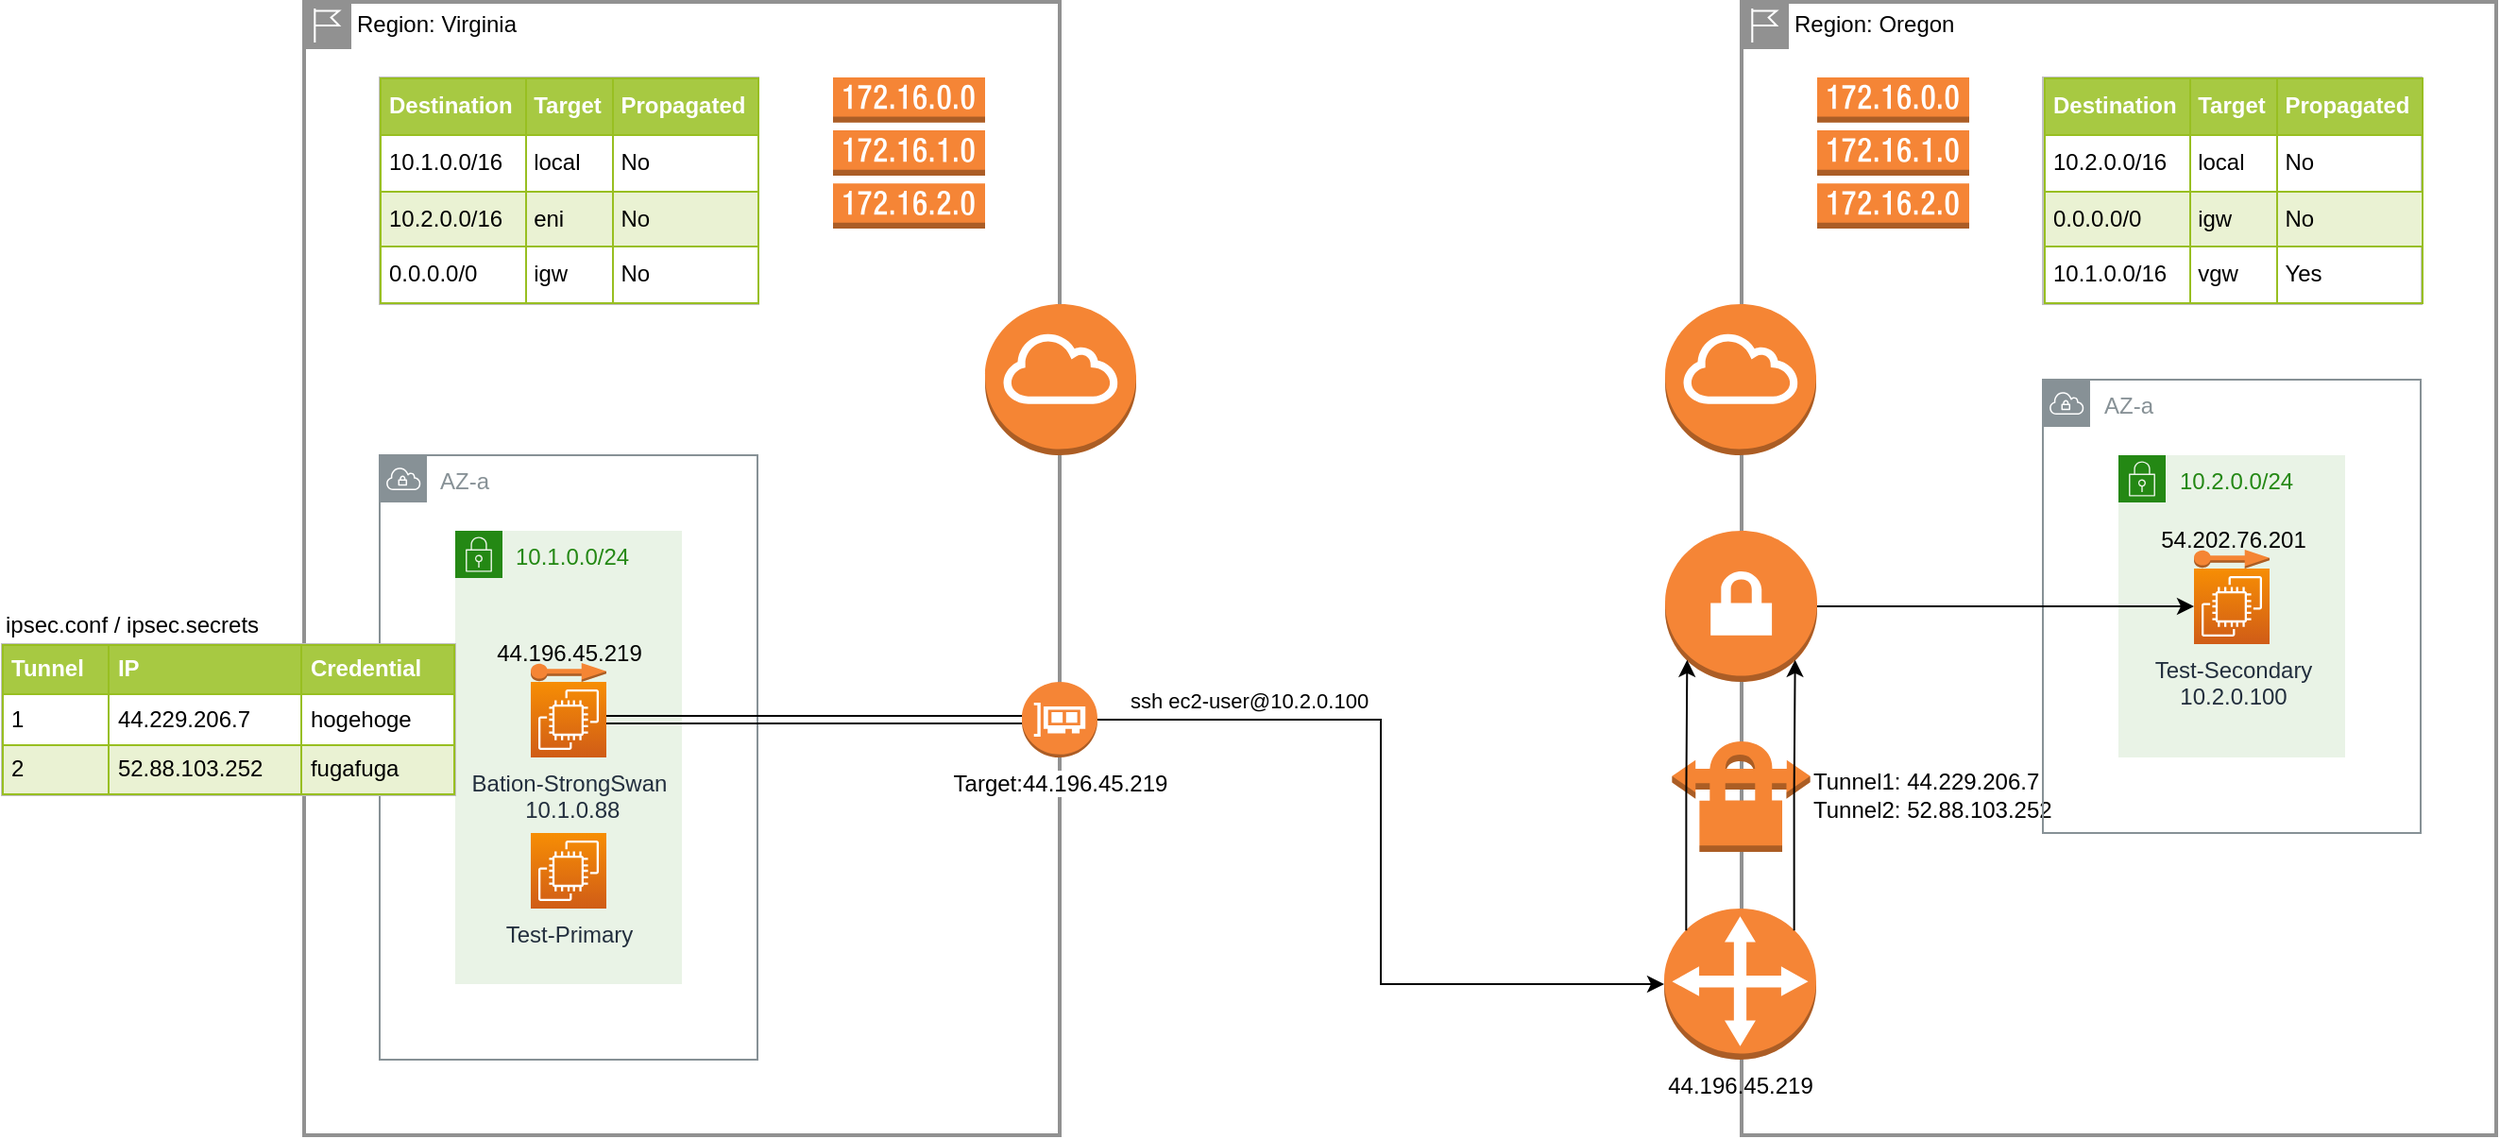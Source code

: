 <mxfile version="14.9.1" type="device" pages="3"><diagram id="AfptASNj2ObdEE3Dz590" name="lab1"><mxGraphModel dx="1106" dy="2672" grid="1" gridSize="10" guides="1" tooltips="1" connect="1" arrows="1" fold="1" page="1" pageScale="1" pageWidth="850" pageHeight="1100" math="0" shadow="0"><root><mxCell id="0"/><mxCell id="1" parent="0"/><mxCell id="uBZMETc985-yyvX-HR9V-3" value="Region: Oregon" style="shape=mxgraph.ibm.box;prType=region;fontStyle=0;verticalAlign=top;align=left;spacingLeft=32;spacingTop=4;fillColor=none;rounded=0;whiteSpace=wrap;html=1;strokeColor=#919191;strokeWidth=2;dashed=0;container=1;spacing=-4;collapsible=0;expand=0;recursiveResize=0;" parent="1" vertex="1"><mxGeometry x="961" y="-80" width="399.5" height="600" as="geometry"/></mxCell><mxCell id="uBZMETc985-yyvX-HR9V-7" value="" style="outlineConnect=0;dashed=0;verticalLabelPosition=bottom;verticalAlign=top;align=center;html=1;shape=mxgraph.aws3.vpn_gateway;fillColor=#F58536;gradientColor=none;strokeColor=#000000;" parent="uBZMETc985-yyvX-HR9V-3" vertex="1"><mxGeometry x="-40.5" y="280" width="80.5" height="80" as="geometry"/></mxCell><mxCell id="uBZMETc985-yyvX-HR9V-62" value="" style="outlineConnect=0;dashed=0;verticalLabelPosition=bottom;verticalAlign=top;align=center;html=1;shape=mxgraph.aws3.internet_gateway;fillColor=#F58534;gradientColor=none;labelBackgroundColor=none;strokeColor=#000000;" parent="uBZMETc985-yyvX-HR9V-3" vertex="1"><mxGeometry x="-40.5" y="160" width="80" height="80" as="geometry"/></mxCell><mxCell id="uBZMETc985-yyvX-HR9V-13" value="" style="outlineConnect=0;dashed=0;verticalLabelPosition=bottom;verticalAlign=top;align=center;html=1;shape=mxgraph.aws3.route_table;fillColor=#F58536;gradientColor=none;labelBackgroundColor=#ffffff;strokeColor=#000000;" parent="uBZMETc985-yyvX-HR9V-3" vertex="1"><mxGeometry x="40" y="40" width="80.5" height="80" as="geometry"/></mxCell><mxCell id="uBZMETc985-yyvX-HR9V-61" value="&lt;table border=&quot;1&quot; width=&quot;100%&quot; cellpadding=&quot;4&quot; style=&quot;width: 100% ; height: 100% ; border-collapse: collapse&quot;&gt;&lt;tbody&gt;&lt;tr style=&quot;background-color: #a7c942 ; color: #ffffff ; border: 1px solid #98bf21&quot;&gt;&lt;th align=&quot;left&quot;&gt;Destination&lt;/th&gt;&lt;th align=&quot;left&quot;&gt;Target&lt;/th&gt;&lt;th align=&quot;left&quot;&gt;Propagated&lt;/th&gt;&lt;/tr&gt;&lt;tr style=&quot;border: 1px solid #98bf21&quot;&gt;&lt;td&gt;10.2.0.0/16&lt;/td&gt;&lt;td&gt;local&lt;/td&gt;&lt;td&gt;No&lt;/td&gt;&lt;/tr&gt;&lt;tr style=&quot;background-color: #eaf2d3 ; border: 1px solid #98bf21&quot;&gt;&lt;td&gt;0.0.0.0/0&lt;/td&gt;&lt;td&gt;igw&lt;/td&gt;&lt;td&gt;No&lt;/td&gt;&lt;/tr&gt;&lt;tr style=&quot;border: 1px solid #98bf21&quot;&gt;&lt;td&gt;10.1.0.0/16&lt;/td&gt;&lt;td&gt;vgw&lt;/td&gt;&lt;td&gt;Yes&lt;/td&gt;&lt;/tr&gt;&lt;/tbody&gt;&lt;/table&gt;" style="text;html=1;strokeColor=#c0c0c0;fillColor=#ffffff;overflow=fill;rounded=0;labelBackgroundColor=none;verticalAlign=middle;" parent="uBZMETc985-yyvX-HR9V-3" vertex="1"><mxGeometry x="159.5" y="40" width="200.5" height="120" as="geometry"/></mxCell><mxCell id="uBZMETc985-yyvX-HR9V-10" value="Tunnel1: 44.229.206.7&lt;br&gt;Tunnel2: 52.88.103.252" style="outlineConnect=0;dashed=0;verticalLabelPosition=middle;verticalAlign=middle;align=left;html=1;shape=mxgraph.aws3.vpn_connection;fillColor=#F58534;gradientColor=none;strokeColor=#000000;labelBackgroundColor=#ffffff;labelPosition=right;" parent="uBZMETc985-yyvX-HR9V-3" vertex="1"><mxGeometry x="-36.81" y="390" width="73.13" height="60" as="geometry"/></mxCell><mxCell id="uBZMETc985-yyvX-HR9V-6" value="&lt;span style=&quot;clip: rect(0px , 0px , 0px , 0px) ; font: &amp;#34;unset&amp;#34; ; top: 0px&quot;&gt;44.196.45.219&lt;br&gt;&lt;/span&gt;" style="outlineConnect=0;dashed=0;verticalLabelPosition=bottom;verticalAlign=top;align=center;html=1;shape=mxgraph.aws3.customer_gateway;fillColor=#F58536;gradientColor=none;strokeColor=#000000;" parent="uBZMETc985-yyvX-HR9V-3" vertex="1"><mxGeometry x="-41" y="480" width="80.5" height="80" as="geometry"/></mxCell><mxCell id="uBZMETc985-yyvX-HR9V-11" style="edgeStyle=orthogonalEdgeStyle;rounded=0;orthogonalLoop=1;jettySize=auto;html=1;exitX=0.855;exitY=0.145;exitDx=0;exitDy=0;exitPerimeter=0;entryX=0.855;entryY=0.855;entryDx=0;entryDy=0;entryPerimeter=0;" parent="uBZMETc985-yyvX-HR9V-3" source="uBZMETc985-yyvX-HR9V-6" target="uBZMETc985-yyvX-HR9V-7" edge="1"><mxGeometry relative="1" as="geometry"/></mxCell><mxCell id="uBZMETc985-yyvX-HR9V-12" style="edgeStyle=orthogonalEdgeStyle;rounded=0;orthogonalLoop=1;jettySize=auto;html=1;entryX=0.145;entryY=0.855;entryDx=0;entryDy=0;entryPerimeter=0;exitX=0.145;exitY=0.145;exitDx=0;exitDy=0;exitPerimeter=0;" parent="uBZMETc985-yyvX-HR9V-3" source="uBZMETc985-yyvX-HR9V-6" target="uBZMETc985-yyvX-HR9V-7" edge="1"><mxGeometry relative="1" as="geometry"><mxPoint x="-168" y="470" as="sourcePoint"/></mxGeometry></mxCell><mxCell id="uBZMETc985-yyvX-HR9V-23" value="AZ-a" style="outlineConnect=0;gradientColor=none;html=1;whiteSpace=wrap;fontSize=12;fontStyle=0;shape=mxgraph.aws4.group;grIcon=mxgraph.aws4.group_vpc;strokeColor=#879196;fillColor=none;verticalAlign=top;align=left;spacingLeft=30;fontColor=#879196;dashed=0;" parent="uBZMETc985-yyvX-HR9V-3" vertex="1"><mxGeometry x="159.5" y="200" width="200" height="240" as="geometry"/></mxCell><mxCell id="uBZMETc985-yyvX-HR9V-28" value="10.2.0.0/24" style="points=[[0,0],[0.25,0],[0.5,0],[0.75,0],[1,0],[1,0.25],[1,0.5],[1,0.75],[1,1],[0.75,1],[0.5,1],[0.25,1],[0,1],[0,0.75],[0,0.5],[0,0.25]];outlineConnect=0;gradientColor=none;html=1;whiteSpace=wrap;fontSize=12;fontStyle=0;shape=mxgraph.aws4.group;grIcon=mxgraph.aws4.group_security_group;grStroke=0;strokeColor=#248814;fillColor=#E9F3E6;verticalAlign=top;align=left;spacingLeft=30;fontColor=#248814;dashed=0;labelBackgroundColor=none;" parent="uBZMETc985-yyvX-HR9V-3" vertex="1"><mxGeometry x="199.5" y="240" width="120" height="160" as="geometry"/></mxCell><mxCell id="uBZMETc985-yyvX-HR9V-25" value="" style="group" parent="uBZMETc985-yyvX-HR9V-3" vertex="1" connectable="0"><mxGeometry x="239.5" y="290" width="40" height="50" as="geometry"/></mxCell><mxCell id="uBZMETc985-yyvX-HR9V-19" value="Test-Secondary&lt;br&gt;&lt;span style=&quot;clip: rect(0px , 0px , 0px , 0px) ; font: &amp;#34;unset&amp;#34; ; top: 0px&quot;&gt;10.2.0.100&lt;/span&gt;" style="points=[[0,0,0],[0.25,0,0],[0.5,0,0],[0.75,0,0],[1,0,0],[0,1,0],[0.25,1,0],[0.5,1,0],[0.75,1,0],[1,1,0],[0,0.25,0],[0,0.5,0],[0,0.75,0],[1,0.25,0],[1,0.5,0],[1,0.75,0]];outlineConnect=0;fontColor=#232F3E;gradientColor=#F78E04;gradientDirection=north;fillColor=#D05C17;strokeColor=#ffffff;dashed=0;verticalLabelPosition=bottom;verticalAlign=top;align=center;html=1;fontSize=12;fontStyle=0;aspect=fixed;shape=mxgraph.aws4.resourceIcon;resIcon=mxgraph.aws4.ec2;" parent="uBZMETc985-yyvX-HR9V-25" vertex="1"><mxGeometry y="10" width="40" height="40" as="geometry"/></mxCell><mxCell id="uBZMETc985-yyvX-HR9V-20" value="54.202.76.201" style="outlineConnect=0;dashed=0;verticalLabelPosition=top;verticalAlign=middle;align=center;html=1;shape=mxgraph.aws3.elastic_ip;fillColor=#F58534;gradientColor=none;strokeColor=#000000;flipV=0;labelPosition=center;" parent="uBZMETc985-yyvX-HR9V-25" vertex="1"><mxGeometry width="40" height="10" as="geometry"/></mxCell><mxCell id="uBZMETc985-yyvX-HR9V-74" style="edgeStyle=orthogonalEdgeStyle;rounded=0;orthogonalLoop=1;jettySize=auto;html=1;exitX=1;exitY=0.5;exitDx=0;exitDy=0;exitPerimeter=0;entryX=0;entryY=0.5;entryDx=0;entryDy=0;entryPerimeter=0;align=right;" parent="uBZMETc985-yyvX-HR9V-3" source="uBZMETc985-yyvX-HR9V-7" target="uBZMETc985-yyvX-HR9V-19" edge="1"><mxGeometry relative="1" as="geometry"/></mxCell><mxCell id="uBZMETc985-yyvX-HR9V-2" value="Region: Virginia" style="shape=mxgraph.ibm.box;prType=region;fontStyle=0;verticalAlign=top;align=left;spacingLeft=32;spacingTop=4;fillColor=none;rounded=0;whiteSpace=wrap;html=1;strokeColor=#919191;strokeWidth=2;dashed=0;container=1;spacing=-4;collapsible=0;expand=0;recursiveResize=0;" parent="1" vertex="1"><mxGeometry x="200" y="-80" width="400" height="600" as="geometry"/></mxCell><mxCell id="uBZMETc985-yyvX-HR9V-63" value="" style="outlineConnect=0;dashed=0;verticalLabelPosition=bottom;verticalAlign=top;align=center;html=1;shape=mxgraph.aws3.route_table;fillColor=#F58536;gradientColor=none;labelBackgroundColor=#ffffff;strokeColor=#000000;" parent="uBZMETc985-yyvX-HR9V-2" vertex="1"><mxGeometry x="280" y="40" width="80.5" height="80" as="geometry"/></mxCell><mxCell id="uBZMETc985-yyvX-HR9V-5" value="AZ-a" style="outlineConnect=0;gradientColor=none;html=1;whiteSpace=wrap;fontSize=12;fontStyle=0;shape=mxgraph.aws4.group;grIcon=mxgraph.aws4.group_vpc;strokeColor=#879196;fillColor=none;verticalAlign=top;align=left;spacingLeft=30;fontColor=#879196;dashed=0;" parent="uBZMETc985-yyvX-HR9V-2" vertex="1"><mxGeometry x="40" y="240" width="200" height="320" as="geometry"/></mxCell><mxCell id="uBZMETc985-yyvX-HR9V-27" value="10.1.0.0/24" style="points=[[0,0],[0.25,0],[0.5,0],[0.75,0],[1,0],[1,0.25],[1,0.5],[1,0.75],[1,1],[0.75,1],[0.5,1],[0.25,1],[0,1],[0,0.75],[0,0.5],[0,0.25]];outlineConnect=0;gradientColor=none;html=1;whiteSpace=wrap;fontSize=12;fontStyle=0;shape=mxgraph.aws4.group;grIcon=mxgraph.aws4.group_security_group;grStroke=0;strokeColor=#248814;fillColor=#E9F3E6;verticalAlign=top;align=left;spacingLeft=30;fontColor=#248814;dashed=0;labelBackgroundColor=none;" parent="uBZMETc985-yyvX-HR9V-2" vertex="1"><mxGeometry x="80" y="280" width="120" height="240" as="geometry"/></mxCell><mxCell id="uBZMETc985-yyvX-HR9V-21" value="Test-Primary" style="points=[[0,0,0],[0.25,0,0],[0.5,0,0],[0.75,0,0],[1,0,0],[0,1,0],[0.25,1,0],[0.5,1,0],[0.75,1,0],[1,1,0],[0,0.25,0],[0,0.5,0],[0,0.75,0],[1,0.25,0],[1,0.5,0],[1,0.75,0]];outlineConnect=0;fontColor=#232F3E;gradientColor=#F78E04;gradientDirection=north;fillColor=#D05C17;strokeColor=#ffffff;dashed=0;verticalLabelPosition=bottom;verticalAlign=top;align=center;html=1;fontSize=12;fontStyle=0;aspect=fixed;shape=mxgraph.aws4.resourceIcon;resIcon=mxgraph.aws4.ec2;" parent="uBZMETc985-yyvX-HR9V-2" vertex="1"><mxGeometry x="120" y="440" width="40" height="40" as="geometry"/></mxCell><mxCell id="uBZMETc985-yyvX-HR9V-26" value="" style="group" parent="uBZMETc985-yyvX-HR9V-2" vertex="1" connectable="0"><mxGeometry x="120" y="350" width="40" height="50" as="geometry"/></mxCell><mxCell id="uBZMETc985-yyvX-HR9V-17" value="Bation-StrongSwan&lt;br&gt;&lt;span class=&quot;_root_xjuzf_1vxuj_219&quot;&gt;&lt;span class=&quot;_trigger_xjuzf_1vxuj_230&quot;&gt;&lt;/span&gt;&lt;/span&gt;&lt;span class=&quot;_root_xjuzf_1vxuj_219&quot;&gt;&lt;span&gt;&lt;/span&gt;&lt;/span&gt;&amp;nbsp;10.1.0.88" style="points=[[0,0,0],[0.25,0,0],[0.5,0,0],[0.75,0,0],[1,0,0],[0,1,0],[0.25,1,0],[0.5,1,0],[0.75,1,0],[1,1,0],[0,0.25,0],[0,0.5,0],[0,0.75,0],[1,0.25,0],[1,0.5,0],[1,0.75,0]];outlineConnect=0;fontColor=#232F3E;gradientColor=#F78E04;gradientDirection=north;fillColor=#D05C17;strokeColor=#ffffff;dashed=0;verticalLabelPosition=bottom;verticalAlign=top;align=center;html=1;fontSize=12;fontStyle=0;aspect=fixed;shape=mxgraph.aws4.resourceIcon;resIcon=mxgraph.aws4.ec2;" parent="uBZMETc985-yyvX-HR9V-26" vertex="1"><mxGeometry y="10" width="40" height="40" as="geometry"/></mxCell><mxCell id="uBZMETc985-yyvX-HR9V-18" value="&lt;span style=&quot;clip: rect(0px , 0px , 0px , 0px) ; font: &amp;#34;unset&amp;#34; ; top: 0px&quot;&gt;44.196.45.219&lt;/span&gt;" style="outlineConnect=0;dashed=0;verticalLabelPosition=top;verticalAlign=middle;align=center;html=1;shape=mxgraph.aws3.elastic_ip;fillColor=#F58534;gradientColor=none;strokeColor=#000000;flipV=0;labelPosition=center;" parent="uBZMETc985-yyvX-HR9V-26" vertex="1"><mxGeometry width="40" height="10" as="geometry"/></mxCell><mxCell id="uBZMETc985-yyvX-HR9V-64" value="&lt;table border=&quot;1&quot; width=&quot;100%&quot; cellpadding=&quot;4&quot; style=&quot;width: 100% ; height: 100% ; border-collapse: collapse&quot;&gt;&lt;tbody&gt;&lt;tr style=&quot;background-color: #a7c942 ; color: #ffffff ; border: 1px solid #98bf21&quot;&gt;&lt;th align=&quot;left&quot;&gt;Destination&lt;/th&gt;&lt;th align=&quot;left&quot;&gt;Target&lt;/th&gt;&lt;th align=&quot;left&quot;&gt;Propagated&lt;/th&gt;&lt;/tr&gt;&lt;tr style=&quot;border: 1px solid #98bf21&quot;&gt;&lt;td&gt;10.1.0.0/16&lt;/td&gt;&lt;td&gt;local&lt;/td&gt;&lt;td&gt;No&lt;/td&gt;&lt;/tr&gt;&lt;tr style=&quot;background-color: #eaf2d3 ; border: 1px solid #98bf21&quot;&gt;&lt;td&gt;10.2.0.0/16&lt;/td&gt;&lt;td&gt;eni&lt;/td&gt;&lt;td&gt;No&lt;/td&gt;&lt;/tr&gt;&lt;tr style=&quot;border: 1px solid #98bf21&quot;&gt;&lt;td&gt;0.0.0.0/0&lt;/td&gt;&lt;td&gt;igw&lt;/td&gt;&lt;td&gt;No&lt;/td&gt;&lt;/tr&gt;&lt;/tbody&gt;&lt;/table&gt;" style="text;html=1;strokeColor=#c0c0c0;fillColor=#ffffff;overflow=fill;rounded=0;labelBackgroundColor=none;verticalAlign=middle;" parent="uBZMETc985-yyvX-HR9V-2" vertex="1"><mxGeometry x="40" y="40" width="200.5" height="120" as="geometry"/></mxCell><mxCell id="uBZMETc985-yyvX-HR9V-65" value="" style="outlineConnect=0;dashed=0;verticalLabelPosition=bottom;verticalAlign=top;align=center;html=1;shape=mxgraph.aws3.internet_gateway;fillColor=#F58534;gradientColor=none;labelBackgroundColor=none;strokeColor=#000000;" parent="uBZMETc985-yyvX-HR9V-2" vertex="1"><mxGeometry x="360.5" y="160" width="80" height="80" as="geometry"/></mxCell><mxCell id="uBZMETc985-yyvX-HR9V-70" value="ssh ec2-user@10.2.0.100" style="edgeStyle=orthogonalEdgeStyle;rounded=0;orthogonalLoop=1;jettySize=auto;html=1;exitX=1;exitY=0.5;exitDx=0;exitDy=0;exitPerimeter=0;entryX=0;entryY=0.5;entryDx=0;entryDy=0;entryPerimeter=0;" parent="1" source="uBZMETc985-yyvX-HR9V-69" target="uBZMETc985-yyvX-HR9V-6" edge="1"><mxGeometry x="-0.636" y="10" relative="1" as="geometry"><mxPoint as="offset"/></mxGeometry></mxCell><mxCell id="uBZMETc985-yyvX-HR9V-69" value="Target:44.196.45.219" style="outlineConnect=0;dashed=0;verticalLabelPosition=bottom;verticalAlign=top;align=center;html=1;shape=mxgraph.aws3.elastic_network_interface;fillColor=#F58536;gradientColor=none;labelBackgroundColor=#ffffff;strokeColor=#000000;labelBorderColor=none;labelPosition=center;" parent="1" vertex="1"><mxGeometry x="580" y="280" width="40" height="40" as="geometry"/></mxCell><mxCell id="uBZMETc985-yyvX-HR9V-66" style="edgeStyle=orthogonalEdgeStyle;rounded=0;orthogonalLoop=1;jettySize=auto;html=1;exitX=1;exitY=0.5;exitDx=0;exitDy=0;exitPerimeter=0;entryX=0;entryY=0.5;entryDx=0;entryDy=0;entryPerimeter=0;shape=link;" parent="1" source="uBZMETc985-yyvX-HR9V-17" target="uBZMETc985-yyvX-HR9V-69" edge="1"><mxGeometry relative="1" as="geometry"/></mxCell><mxCell id="uBZMETc985-yyvX-HR9V-79" value="" style="group" parent="1" vertex="1" connectable="0"><mxGeometry x="40" y="240" width="240" height="100" as="geometry"/></mxCell><mxCell id="uBZMETc985-yyvX-HR9V-76" value="&lt;table border=&quot;1&quot; width=&quot;100%&quot; cellpadding=&quot;4&quot; style=&quot;width: 100% ; height: 100% ; border-collapse: collapse&quot;&gt;&lt;tbody&gt;&lt;tr style=&quot;background-color: #a7c942 ; color: #ffffff ; border: 1px solid #98bf21&quot;&gt;&lt;th align=&quot;left&quot;&gt;Tunnel&lt;/th&gt;&lt;th align=&quot;left&quot;&gt;IP&lt;/th&gt;&lt;th align=&quot;left&quot;&gt;Credential&lt;/th&gt;&lt;/tr&gt;&lt;tr style=&quot;border: 1px solid #98bf21&quot;&gt;&lt;td&gt;1&lt;/td&gt;&lt;td&gt;44.229.206.7&lt;/td&gt;&lt;td&gt;hogehoge&lt;/td&gt;&lt;/tr&gt;&lt;tr style=&quot;background-color: #eaf2d3 ; border: 1px solid #98bf21&quot;&gt;&lt;td&gt;2&lt;/td&gt;&lt;td&gt;52.88.103.252&lt;/td&gt;&lt;td&gt;fugafuga&lt;/td&gt;&lt;/tr&gt;&lt;/tbody&gt;&lt;/table&gt;" style="text;html=1;strokeColor=#c0c0c0;fillColor=#ffffff;overflow=fill;rounded=0;labelBackgroundColor=none;verticalAlign=middle;" parent="uBZMETc985-yyvX-HR9V-79" vertex="1"><mxGeometry y="20" width="240" height="80" as="geometry"/></mxCell><mxCell id="uBZMETc985-yyvX-HR9V-77" value="ipsec.conf / ipsec.secrets" style="text;html=1;strokeColor=none;fillColor=none;align=left;verticalAlign=middle;whiteSpace=wrap;rounded=0;labelBackgroundColor=#ffffff;" parent="uBZMETc985-yyvX-HR9V-79" vertex="1"><mxGeometry width="240" height="20" as="geometry"/></mxCell></root></mxGraphModel></diagram><diagram id="ySkhzugj52vNFS_cpcs4" name="lab2"><mxGraphModel dx="1523" dy="2246" grid="1" gridSize="10" guides="1" tooltips="1" connect="1" arrows="1" fold="1" page="1" pageScale="1" pageWidth="850" pageHeight="1100" math="0" shadow="0"><root><mxCell id="Dcd9vAV0a8hGA-knZ_29-0"/><mxCell id="Dcd9vAV0a8hGA-knZ_29-1" parent="Dcd9vAV0a8hGA-knZ_29-0"/><mxCell id="iqss0XWLxqcfrmwJ0wGw-0" value="Region: Virginia" style="shape=mxgraph.ibm.box;prType=region;fontStyle=0;verticalAlign=top;align=left;spacingLeft=32;spacingTop=4;fillColor=none;rounded=0;whiteSpace=wrap;html=1;strokeColor=#919191;strokeWidth=2;dashed=0;container=1;spacing=-4;collapsible=0;expand=0;recursiveResize=0;" vertex="1" parent="Dcd9vAV0a8hGA-knZ_29-1"><mxGeometry x="40" y="200" width="600" height="840" as="geometry"/></mxCell><mxCell id="1aaO87gPoqqg9Q0lmJPX-16" value="VPC" style="points=[[0,0],[0.25,0],[0.5,0],[0.75,0],[1,0],[1,0.25],[1,0.5],[1,0.75],[1,1],[0.75,1],[0.5,1],[0.25,1],[0,1],[0,0.75],[0,0.5],[0,0.25]];outlineConnect=0;gradientColor=none;html=1;whiteSpace=wrap;fontSize=12;fontStyle=0;shape=mxgraph.aws4.group;grIcon=mxgraph.aws4.group_vpc;strokeColor=#248814;fillColor=none;verticalAlign=top;align=left;spacingLeft=30;fontColor=#AAB7B8;dashed=0;" vertex="1" parent="iqss0XWLxqcfrmwJ0wGw-0"><mxGeometry x="40" y="40" width="520" height="760" as="geometry"/></mxCell><mxCell id="1aaO87gPoqqg9Q0lmJPX-15" value="Availability zone" style="outlineConnect=0;gradientColor=none;html=1;whiteSpace=wrap;fontSize=12;fontStyle=0;shape=mxgraph.aws4.group;grIcon=mxgraph.aws4.group_availability_zone;strokeColor=#545B64;fillColor=none;verticalAlign=top;align=left;spacingLeft=30;fontColor=#545B64;dashed=1;" vertex="1" parent="iqss0XWLxqcfrmwJ0wGw-0"><mxGeometry x="80" y="120" width="200" height="640" as="geometry"/></mxCell><mxCell id="1aaO87gPoqqg9Q0lmJPX-17" value="" style="outlineConnect=0;dashed=0;verticalLabelPosition=bottom;verticalAlign=top;align=center;html=1;shape=mxgraph.aws3.internet_gateway;fillColor=#F58534;gradientColor=none;" vertex="1" parent="iqss0XWLxqcfrmwJ0wGw-0"><mxGeometry x="260" width="80" height="80" as="geometry"/></mxCell><mxCell id="1aaO87gPoqqg9Q0lmJPX-18" value="Public subnet" style="points=[[0,0],[0.25,0],[0.5,0],[0.75,0],[1,0],[1,0.25],[1,0.5],[1,0.75],[1,1],[0.75,1],[0.5,1],[0.25,1],[0,1],[0,0.75],[0,0.5],[0,0.25]];outlineConnect=0;gradientColor=none;html=1;whiteSpace=wrap;fontSize=12;fontStyle=0;shape=mxgraph.aws4.group;grIcon=mxgraph.aws4.group_security_group;grStroke=0;strokeColor=#248814;fillColor=#E9F3E6;verticalAlign=top;align=left;spacingLeft=30;fontColor=#248814;dashed=0;" vertex="1" parent="iqss0XWLxqcfrmwJ0wGw-0"><mxGeometry x="120" y="160" width="120" height="280" as="geometry"/></mxCell><mxCell id="1aaO87gPoqqg9Q0lmJPX-19" value="Private subnet" style="points=[[0,0],[0.25,0],[0.5,0],[0.75,0],[1,0],[1,0.25],[1,0.5],[1,0.75],[1,1],[0.75,1],[0.5,1],[0.25,1],[0,1],[0,0.75],[0,0.5],[0,0.25]];outlineConnect=0;gradientColor=none;html=1;whiteSpace=wrap;fontSize=12;fontStyle=0;shape=mxgraph.aws4.group;grIcon=mxgraph.aws4.group_security_group;grStroke=0;strokeColor=#147EBA;fillColor=#E6F2F8;verticalAlign=top;align=left;spacingLeft=30;fontColor=#147EBA;dashed=0;" vertex="1" parent="iqss0XWLxqcfrmwJ0wGw-0"><mxGeometry x="120" y="480" width="120" height="240" as="geometry"/></mxCell><mxCell id="1aaO87gPoqqg9Q0lmJPX-20" value="" style="outlineConnect=0;dashed=0;verticalLabelPosition=bottom;verticalAlign=top;align=center;html=1;shape=mxgraph.aws3.vpc_nat_gateway;fillColor=#F58536;gradientColor=none;" vertex="1" parent="iqss0XWLxqcfrmwJ0wGw-0"><mxGeometry x="160.84" y="200" width="38.33" height="40" as="geometry"/></mxCell><mxCell id="1aaO87gPoqqg9Q0lmJPX-21" value="Availability zone" style="outlineConnect=0;gradientColor=none;html=1;whiteSpace=wrap;fontSize=12;fontStyle=0;shape=mxgraph.aws4.group;grIcon=mxgraph.aws4.group_availability_zone;strokeColor=#545B64;fillColor=none;verticalAlign=top;align=left;spacingLeft=30;fontColor=#545B64;dashed=1;" vertex="1" parent="iqss0XWLxqcfrmwJ0wGw-0"><mxGeometry x="320" y="120" width="200" height="640" as="geometry"/></mxCell><mxCell id="1aaO87gPoqqg9Q0lmJPX-22" value="Public subnet" style="points=[[0,0],[0.25,0],[0.5,0],[0.75,0],[1,0],[1,0.25],[1,0.5],[1,0.75],[1,1],[0.75,1],[0.5,1],[0.25,1],[0,1],[0,0.75],[0,0.5],[0,0.25]];outlineConnect=0;gradientColor=none;html=1;whiteSpace=wrap;fontSize=12;fontStyle=0;shape=mxgraph.aws4.group;grIcon=mxgraph.aws4.group_security_group;grStroke=0;strokeColor=#248814;fillColor=#E9F3E6;verticalAlign=top;align=left;spacingLeft=30;fontColor=#248814;dashed=0;" vertex="1" parent="iqss0XWLxqcfrmwJ0wGw-0"><mxGeometry x="360" y="160" width="120" height="280" as="geometry"/></mxCell><mxCell id="1aaO87gPoqqg9Q0lmJPX-23" value="Private subnet" style="points=[[0,0],[0.25,0],[0.5,0],[0.75,0],[1,0],[1,0.25],[1,0.5],[1,0.75],[1,1],[0.75,1],[0.5,1],[0.25,1],[0,1],[0,0.75],[0,0.5],[0,0.25]];outlineConnect=0;gradientColor=none;html=1;whiteSpace=wrap;fontSize=12;fontStyle=0;shape=mxgraph.aws4.group;grIcon=mxgraph.aws4.group_security_group;grStroke=0;strokeColor=#147EBA;fillColor=#E6F2F8;verticalAlign=top;align=left;spacingLeft=30;fontColor=#147EBA;dashed=0;" vertex="1" parent="iqss0XWLxqcfrmwJ0wGw-0"><mxGeometry x="360" y="480" width="120" height="240" as="geometry"/></mxCell><mxCell id="1aaO87gPoqqg9Q0lmJPX-25" value="ElasticBeanstalk&lt;br&gt;Application" style="outlineConnect=0;fontColor=#232F3E;gradientColor=none;fillColor=#D05C17;strokeColor=none;dashed=0;verticalLabelPosition=bottom;verticalAlign=top;align=center;html=1;fontSize=12;fontStyle=0;aspect=fixed;pointerEvents=1;shape=mxgraph.aws4.application;" vertex="1" parent="iqss0XWLxqcfrmwJ0wGw-0"><mxGeometry x="400" y="200" width="40" height="62.4" as="geometry"/></mxCell><mxCell id="1aaO87gPoqqg9Q0lmJPX-0" value="Region: Oregon" style="shape=mxgraph.ibm.box;prType=region;fontStyle=0;verticalAlign=top;align=left;spacingLeft=32;spacingTop=4;fillColor=none;rounded=0;whiteSpace=wrap;html=1;strokeColor=#919191;strokeWidth=2;dashed=0;container=1;spacing=-4;collapsible=0;expand=0;recursiveResize=0;" vertex="1" parent="Dcd9vAV0a8hGA-knZ_29-1"><mxGeometry x="840" y="200" width="399.5" height="600" as="geometry"/></mxCell><mxCell id="1aaO87gPoqqg9Q0lmJPX-28" value="Health Check" style="edgeStyle=orthogonalEdgeStyle;rounded=0;orthogonalLoop=1;jettySize=auto;html=1;" edge="1" parent="Dcd9vAV0a8hGA-knZ_29-1" source="1aaO87gPoqqg9Q0lmJPX-27" target="1aaO87gPoqqg9Q0lmJPX-25"><mxGeometry relative="1" as="geometry"/></mxCell><mxCell id="1aaO87gPoqqg9Q0lmJPX-27" value="" style="points=[[0,0,0],[0.25,0,0],[0.5,0,0],[0.75,0,0],[1,0,0],[0,1,0],[0.25,1,0],[0.5,1,0],[0.75,1,0],[1,1,0],[0,0.25,0],[0,0.5,0],[0,0.75,0],[1,0.25,0],[1,0.5,0],[1,0.75,0]];outlineConnect=0;fontColor=#232F3E;gradientColor=#945DF2;gradientDirection=north;fillColor=#5A30B5;strokeColor=#ffffff;dashed=0;verticalLabelPosition=bottom;verticalAlign=top;align=center;html=1;fontSize=12;fontStyle=0;aspect=fixed;shape=mxgraph.aws4.resourceIcon;resIcon=mxgraph.aws4.route_53;" vertex="1" parent="Dcd9vAV0a8hGA-knZ_29-1"><mxGeometry x="640" width="78" height="78" as="geometry"/></mxCell></root></mxGraphModel></diagram><diagram id="HTfcUHyDwT-3eHzpvX4K" name="lab3"><mxGraphModel dx="1106" dy="1572" grid="1" gridSize="10" guides="1" tooltips="1" connect="1" arrows="1" fold="1" page="1" pageScale="1" pageWidth="850" pageHeight="1100" math="0" shadow="0"><root><mxCell id="7_23hwpmG3CXHKFpWKBC-0"/><mxCell id="7_23hwpmG3CXHKFpWKBC-1" parent="7_23hwpmG3CXHKFpWKBC-0"/><mxCell id="7_23hwpmG3CXHKFpWKBC-2" value="10.1.0.0/16" style="points=[[0,0],[0.25,0],[0.5,0],[0.75,0],[1,0],[1,0.25],[1,0.5],[1,0.75],[1,1],[0.75,1],[0.5,1],[0.25,1],[0,1],[0,0.75],[0,0.5],[0,0.25]];outlineConnect=0;gradientColor=none;html=1;whiteSpace=wrap;fontSize=12;fontStyle=0;shape=mxgraph.aws4.group;grIcon=mxgraph.aws4.group_vpc;strokeColor=#248814;fillColor=none;verticalAlign=top;align=left;spacingLeft=30;fontColor=#AAB7B8;dashed=0;" parent="7_23hwpmG3CXHKFpWKBC-1" vertex="1"><mxGeometry x="120" y="120" width="400" height="560" as="geometry"/></mxCell><mxCell id="7_23hwpmG3CXHKFpWKBC-7" value="az4&lt;span style=&quot;color: rgba(0 , 0 , 0 , 0) ; font-family: monospace ; font-size: 0px&quot;&gt;%3CmxGraphModel%3E%3Croot%3E%3CmxCell%20id%3D%220%22%2F%3E%3CmxCell%20id%3D%221%22%20parent%3D%220%22%2F%3E%3CmxCell%20id%3D%222%22%20value%3D%2210.1.3.0%2F24%22%20style%3D%22points%3D%5B%5B0%2C0%5D%2C%5B0.25%2C0%5D%2C%5B0.5%2C0%5D%2C%5B0.75%2C0%5D%2C%5B1%2C0%5D%2C%5B1%2C0.25%5D%2C%5B1%2C0.5%5D%2C%5B1%2C0.75%5D%2C%5B1%2C1%5D%2C%5B0.75%2C1%5D%2C%5B0.5%2C1%5D%2C%5B0.25%2C1%5D%2C%5B0%2C1%5D%2C%5B0%2C0.75%5D%2C%5B0%2C0.5%5D%2C%5B0%2C0.25%5D%5D%3BoutlineConnect%3D0%3BgradientColor%3Dnone%3Bhtml%3D1%3BwhiteSpace%3Dwrap%3BfontSize%3D12%3BfontStyle%3D0%3Bshape%3Dmxgraph.aws4.group%3BgrIcon%3Dmxgraph.aws4.group_security_group%3BgrStroke%3D0%3BstrokeColor%3D%23147EBA%3BfillColor%3D%23E6F2F8%3BverticalAlign%3Dtop%3Balign%3Dleft%3BspacingLeft%3D30%3BfontColor%3D%23147EBA%3Bdashed%3D0%3B%22%20vertex%3D%221%22%20parent%3D%221%22%3E%3CmxGeometry%20x%3D%2280%22%20y%3D%22320%22%20width%3D%22120%22%20height%3D%22160%22%20as%3D%22geometry%22%2F%3E%3C%2FmxCell%3E%3CmxCell%20id%3D%223%22%20value%3D%2210.1.1.0%2F24%22%20style%3D%22points%3D%5B%5B0%2C0%5D%2C%5B0.25%2C0%5D%2C%5B0.5%2C0%5D%2C%5B0.75%2C0%5D%2C%5B1%2C0%5D%2C%5B1%2C0.25%5D%2C%5B1%2C0.5%5D%2C%5B1%2C0.75%5D%2C%5B1%2C1%5D%2C%5B0.75%2C1%5D%2C%5B0.5%2C1%5D%2C%5B0.25%2C1%5D%2C%5B0%2C1%5D%2C%5B0%2C0.75%5D%2C%5B0%2C0.5%5D%2C%5B0%2C0.25%5D%5D%3BoutlineConnect%3D0%3BgradientColor%3Dnone%3Bhtml%3D1%3BwhiteSpace%3Dwrap%3BfontSize%3D12%3BfontStyle%3D0%3Bshape%3Dmxgraph.aws4.group%3BgrIcon%3Dmxgraph.aws4.group_security_group%3BgrStroke%3D0%3BstrokeColor%3D%23248814%3BfillColor%3D%23E9F3E6%3BverticalAlign%3Dtop%3Balign%3Dleft%3BspacingLeft%3D30%3BfontColor%3D%23248814%3Bdashed%3D0%3B%22%20vertex%3D%221%22%20parent%3D%221%22%3E%3CmxGeometry%20x%3D%2280%22%20y%3D%22120%22%20width%3D%22120%22%20height%3D%22160%22%20as%3D%22geometry%22%2F%3E%3C%2FmxCell%3E%3C%2Froot%3E%3C%2FmxGraphModel%3E&lt;/span&gt;" style="outlineConnect=0;gradientColor=none;html=1;whiteSpace=wrap;fontSize=12;fontStyle=0;shape=mxgraph.aws4.group;grIcon=mxgraph.aws4.group_availability_zone;strokeColor=#545B64;fillColor=none;verticalAlign=top;align=left;spacingLeft=30;fontColor=#545B64;dashed=1;" parent="7_23hwpmG3CXHKFpWKBC-1" vertex="1"><mxGeometry x="140" y="160" width="160" height="480" as="geometry"/></mxCell><mxCell id="7_23hwpmG3CXHKFpWKBC-8" value="az6" style="outlineConnect=0;gradientColor=none;html=1;whiteSpace=wrap;fontSize=12;fontStyle=0;shape=mxgraph.aws4.group;grIcon=mxgraph.aws4.group_availability_zone;strokeColor=#545B64;fillColor=none;verticalAlign=top;align=left;spacingLeft=30;fontColor=#545B64;dashed=1;" parent="7_23hwpmG3CXHKFpWKBC-1" vertex="1"><mxGeometry x="340" y="160" width="160" height="480" as="geometry"/></mxCell><mxCell id="7_23hwpmG3CXHKFpWKBC-3" value="10.1.3.0/24" style="points=[[0,0],[0.25,0],[0.5,0],[0.75,0],[1,0],[1,0.25],[1,0.5],[1,0.75],[1,1],[0.75,1],[0.5,1],[0.25,1],[0,1],[0,0.75],[0,0.5],[0,0.25]];outlineConnect=0;gradientColor=none;html=1;whiteSpace=wrap;fontSize=12;fontStyle=0;shape=mxgraph.aws4.group;grIcon=mxgraph.aws4.group_security_group;grStroke=0;strokeColor=#147EBA;fillColor=#E6F2F8;verticalAlign=top;align=left;spacingLeft=30;fontColor=#147EBA;dashed=0;" parent="7_23hwpmG3CXHKFpWKBC-1" vertex="1"><mxGeometry x="160" y="400" width="120" height="200" as="geometry"/></mxCell><mxCell id="7_23hwpmG3CXHKFpWKBC-4" value="10.1.1.0/24" style="points=[[0,0],[0.25,0],[0.5,0],[0.75,0],[1,0],[1,0.25],[1,0.5],[1,0.75],[1,1],[0.75,1],[0.5,1],[0.25,1],[0,1],[0,0.75],[0,0.5],[0,0.25]];outlineConnect=0;gradientColor=none;html=1;whiteSpace=wrap;fontSize=12;fontStyle=0;shape=mxgraph.aws4.group;grIcon=mxgraph.aws4.group_security_group;grStroke=0;strokeColor=#248814;fillColor=#E9F3E6;verticalAlign=top;align=left;spacingLeft=30;fontColor=#248814;dashed=0;" parent="7_23hwpmG3CXHKFpWKBC-1" vertex="1"><mxGeometry x="160" y="200" width="120" height="160" as="geometry"/></mxCell><mxCell id="7_23hwpmG3CXHKFpWKBC-5" value="10.1.4.0/24" style="points=[[0,0],[0.25,0],[0.5,0],[0.75,0],[1,0],[1,0.25],[1,0.5],[1,0.75],[1,1],[0.75,1],[0.5,1],[0.25,1],[0,1],[0,0.75],[0,0.5],[0,0.25]];outlineConnect=0;gradientColor=none;html=1;whiteSpace=wrap;fontSize=12;fontStyle=0;shape=mxgraph.aws4.group;grIcon=mxgraph.aws4.group_security_group;grStroke=0;strokeColor=#147EBA;fillColor=#E6F2F8;verticalAlign=top;align=left;spacingLeft=30;fontColor=#147EBA;dashed=0;" parent="7_23hwpmG3CXHKFpWKBC-1" vertex="1"><mxGeometry x="360" y="400" width="120" height="200" as="geometry"/></mxCell><mxCell id="7_23hwpmG3CXHKFpWKBC-6" value="10.1.2.0/24" style="points=[[0,0],[0.25,0],[0.5,0],[0.75,0],[1,0],[1,0.25],[1,0.5],[1,0.75],[1,1],[0.75,1],[0.5,1],[0.25,1],[0,1],[0,0.75],[0,0.5],[0,0.25]];outlineConnect=0;gradientColor=none;html=1;whiteSpace=wrap;fontSize=12;fontStyle=0;shape=mxgraph.aws4.group;grIcon=mxgraph.aws4.group_security_group;grStroke=0;strokeColor=#248814;fillColor=#E9F3E6;verticalAlign=top;align=left;spacingLeft=30;fontColor=#248814;dashed=0;" parent="7_23hwpmG3CXHKFpWKBC-1" vertex="1"><mxGeometry x="360" y="200" width="120" height="160" as="geometry"/></mxCell><mxCell id="7_23hwpmG3CXHKFpWKBC-11" value="lab-cluster" style="fillColor=#EFF0F3;dashed=0;verticalAlign=top;fontStyle=0;fontColor=#232F3D;" parent="7_23hwpmG3CXHKFpWKBC-1" vertex="1"><mxGeometry x="170" y="440" width="300" height="40" as="geometry"/></mxCell><mxCell id="7_23hwpmG3CXHKFpWKBC-15" value="AP Server&lt;br&gt;BLUE&lt;br&gt;" style="points=[[0,0,0],[0.25,0,0],[0.5,0,0],[0.75,0,0],[1,0,0],[0,1,0],[0.25,1,0],[0.5,1,0],[0.75,1,0],[1,1,0],[0,0.25,0],[0,0.5,0],[0,0.75,0],[1,0.25,0],[1,0.5,0],[1,0.75,0]];outlineConnect=0;fontColor=#232F3E;gradientColor=#F78E04;gradientDirection=north;fillColor=#D05C17;strokeColor=#ffffff;dashed=0;verticalLabelPosition=bottom;verticalAlign=top;align=center;html=1;fontSize=12;fontStyle=0;aspect=fixed;shape=mxgraph.aws4.resourceIcon;resIcon=mxgraph.aws4.ec2;" parent="7_23hwpmG3CXHKFpWKBC-1" vertex="1"><mxGeometry x="170" y="240" width="40" height="40" as="geometry"/></mxCell><mxCell id="7_23hwpmG3CXHKFpWKBC-18" value="" style="outlineConnect=0;dashed=0;verticalLabelPosition=bottom;verticalAlign=top;align=center;html=1;shape=mxgraph.aws3.memcached;fillColor=#2E73B8;gradientColor=none;strokeColor=#000000;" parent="7_23hwpmG3CXHKFpWKBC-1" vertex="1"><mxGeometry x="170" y="440" width="40" height="39" as="geometry"/></mxCell><mxCell id="7_23hwpmG3CXHKFpWKBC-19" value="Aurora DB Cluster" style="fillColor=#EFF0F3;dashed=0;verticalAlign=top;fontStyle=0;fontColor=#232F3D;" parent="7_23hwpmG3CXHKFpWKBC-1" vertex="1"><mxGeometry x="170" y="520" width="300" height="40" as="geometry"/></mxCell><mxCell id="7_23hwpmG3CXHKFpWKBC-17" value="" style="points=[[0,0,0],[0.25,0,0],[0.5,0,0],[0.75,0,0],[1,0,0],[0,1,0],[0.25,1,0],[0.5,1,0],[0.75,1,0],[1,1,0],[0,0.25,0],[0,0.5,0],[0,0.75,0],[1,0.25,0],[1,0.5,0],[1,0.75,0]];outlineConnect=0;fontColor=#232F3E;gradientColor=#4D72F3;gradientDirection=north;fillColor=#3334B9;strokeColor=#ffffff;dashed=0;verticalLabelPosition=bottom;verticalAlign=top;align=center;html=1;fontSize=12;fontStyle=0;aspect=fixed;shape=mxgraph.aws4.resourceIcon;resIcon=mxgraph.aws4.aurora;" parent="7_23hwpmG3CXHKFpWKBC-1" vertex="1"><mxGeometry x="170" y="520" width="40" height="40" as="geometry"/></mxCell><mxCell id="7_23hwpmG3CXHKFpWKBC-20" value="AP Server&lt;br&gt;GREEN" style="points=[[0,0,0],[0.25,0,0],[0.5,0,0],[0.75,0,0],[1,0,0],[0,1,0],[0.25,1,0],[0.5,1,0],[0.75,1,0],[1,1,0],[0,0.25,0],[0,0.5,0],[0,0.75,0],[1,0.25,0],[1,0.5,0],[1,0.75,0]];outlineConnect=0;fontColor=#232F3E;gradientColor=#F78E04;gradientDirection=north;fillColor=#D05C17;strokeColor=#ffffff;dashed=0;verticalLabelPosition=bottom;verticalAlign=top;align=center;html=1;fontSize=12;fontStyle=0;aspect=fixed;shape=mxgraph.aws4.resourceIcon;resIcon=mxgraph.aws4.ec2;" parent="7_23hwpmG3CXHKFpWKBC-1" vertex="1"><mxGeometry x="230" y="240" width="40" height="40" as="geometry"/></mxCell></root></mxGraphModel></diagram></mxfile>